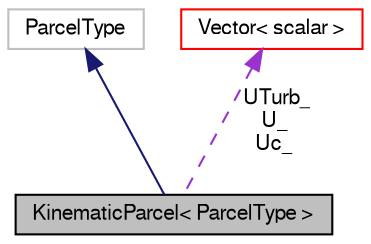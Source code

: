 digraph "KinematicParcel&lt; ParcelType &gt;"
{
  bgcolor="transparent";
  edge [fontname="FreeSans",fontsize="10",labelfontname="FreeSans",labelfontsize="10"];
  node [fontname="FreeSans",fontsize="10",shape=record];
  Node2 [label="KinematicParcel\< ParcelType \>",height=0.2,width=0.4,color="black", fillcolor="grey75", style="filled", fontcolor="black"];
  Node3 -> Node2 [dir="back",color="midnightblue",fontsize="10",style="solid",fontname="FreeSans"];
  Node3 [label="ParcelType",height=0.2,width=0.4,color="grey75"];
  Node4 -> Node2 [dir="back",color="darkorchid3",fontsize="10",style="dashed",label=" UTurb_\nU_\nUc_" ,fontname="FreeSans"];
  Node4 [label="Vector\< scalar \>",height=0.2,width=0.4,color="red",URL="$a28442.html"];
}
